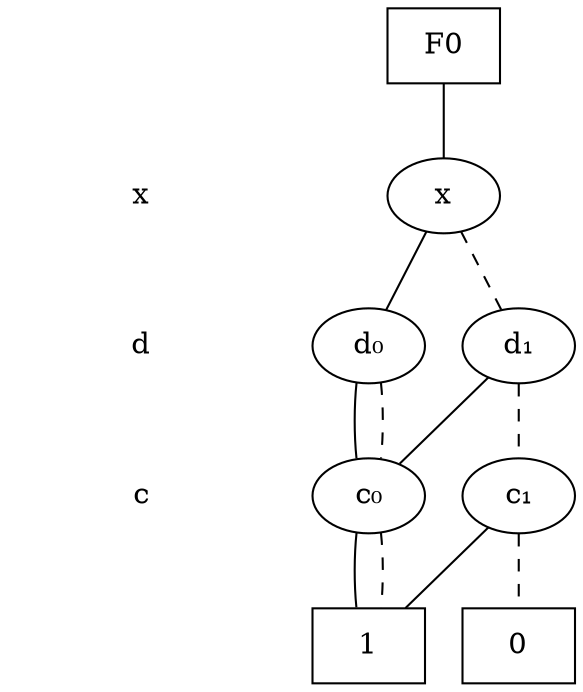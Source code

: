 digraph "ZDD" {
size = "7.5,10"
center = true;
edge [dir = none];
{ node [shape = plaintext];
  edge [style = invis];
  "CONST NODES" [style = invis];
" x " -> " d " -> " c " -> "CONST NODES"; 
}
{ rank = same; node [shape = box]; edge [style = invis];
"F0"; }
{ rank = same; " x ";
"x";
}
{ rank = same; " d ";
"d₀";
"d₁";
}
{ rank = same; " c ";
"c₀";
"c₁";
}
{ rank = same; "CONST NODES";
{ node [shape = box]; "0x626";
"0x625";
}
}
"F0" -> "x" [style = solid];
"x" -> "d₀";
"x" -> "d₁" [style = dashed];
"d₀" -> "c₀";
"d₀" -> "c₀" [style = dashed];
"d₁" -> "c₀";
"d₁" -> "c₁" [style = dashed];
"c₀" -> "0x625";
"c₀" -> "0x625" [style = dashed];
"c₁" -> "0x625";
"c₁" -> "0x626" [style = dashed];
"0x626" [label = "0"];
"0x625" [label = "1"];
}
